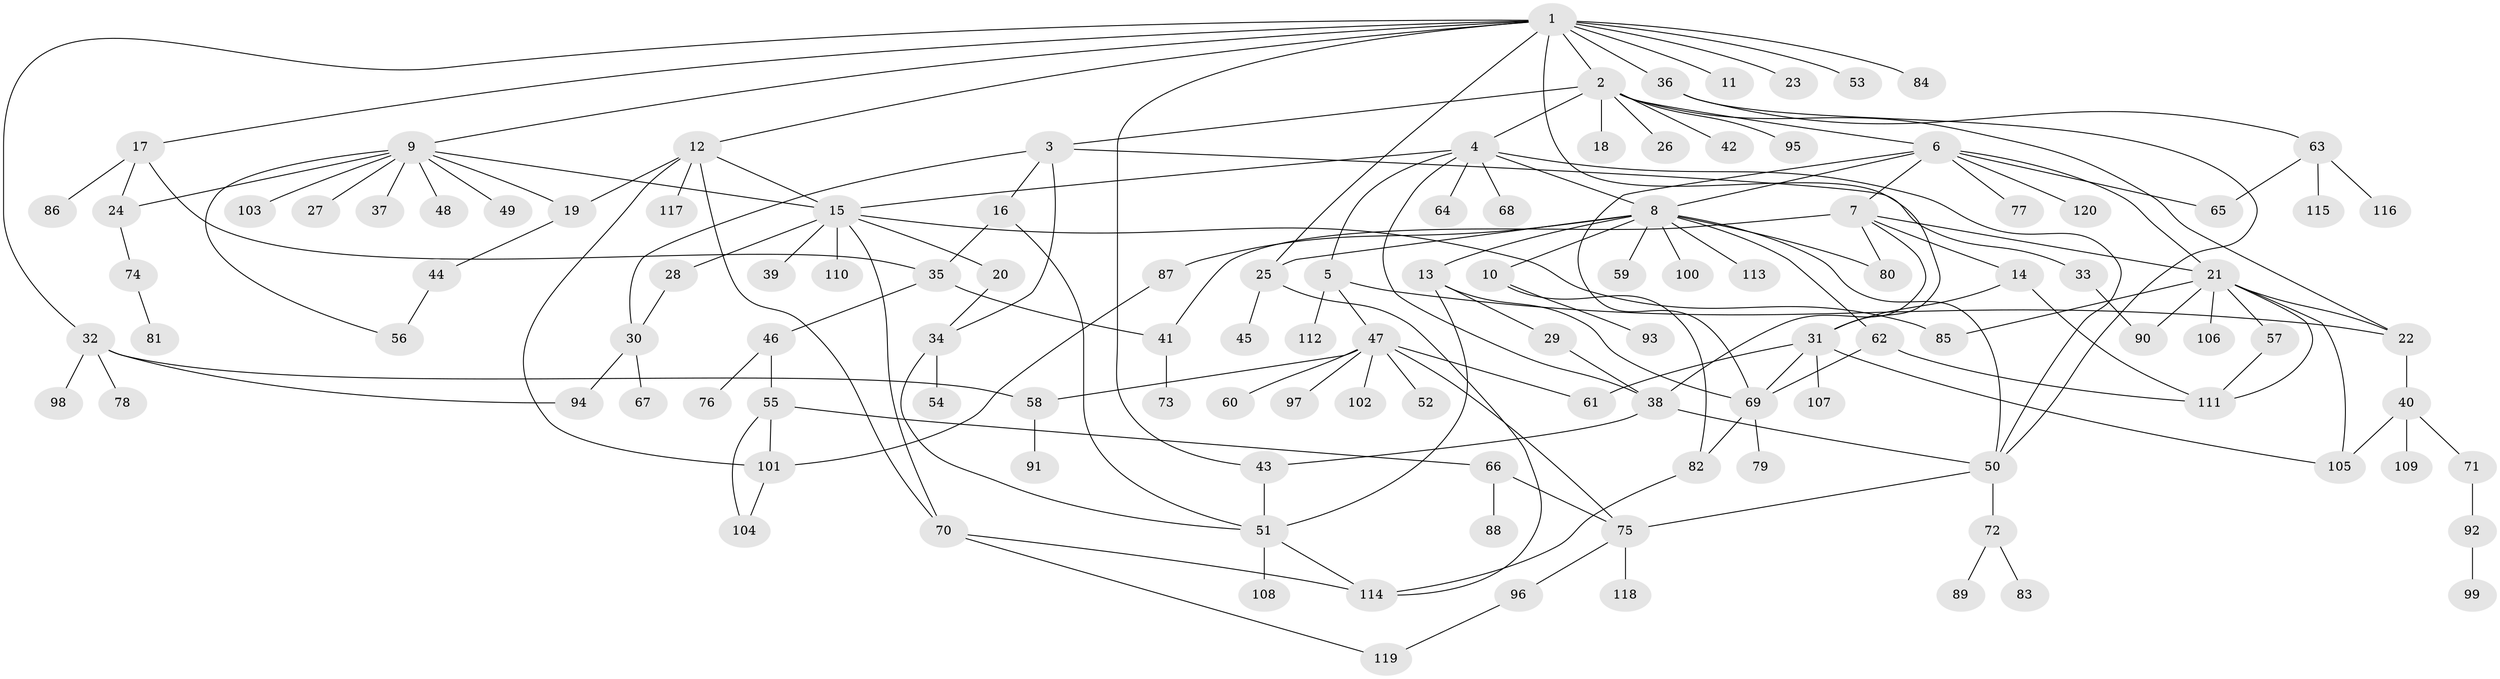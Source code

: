 // coarse degree distribution, {12: 0.011111111111111112, 8: 0.011111111111111112, 5: 0.044444444444444446, 10: 0.06666666666666667, 7: 0.05555555555555555, 2: 0.18888888888888888, 4: 0.06666666666666667, 1: 0.45555555555555555, 3: 0.06666666666666667, 6: 0.03333333333333333}
// Generated by graph-tools (version 1.1) at 2025/41/03/06/25 10:41:47]
// undirected, 120 vertices, 169 edges
graph export_dot {
graph [start="1"]
  node [color=gray90,style=filled];
  1;
  2;
  3;
  4;
  5;
  6;
  7;
  8;
  9;
  10;
  11;
  12;
  13;
  14;
  15;
  16;
  17;
  18;
  19;
  20;
  21;
  22;
  23;
  24;
  25;
  26;
  27;
  28;
  29;
  30;
  31;
  32;
  33;
  34;
  35;
  36;
  37;
  38;
  39;
  40;
  41;
  42;
  43;
  44;
  45;
  46;
  47;
  48;
  49;
  50;
  51;
  52;
  53;
  54;
  55;
  56;
  57;
  58;
  59;
  60;
  61;
  62;
  63;
  64;
  65;
  66;
  67;
  68;
  69;
  70;
  71;
  72;
  73;
  74;
  75;
  76;
  77;
  78;
  79;
  80;
  81;
  82;
  83;
  84;
  85;
  86;
  87;
  88;
  89;
  90;
  91;
  92;
  93;
  94;
  95;
  96;
  97;
  98;
  99;
  100;
  101;
  102;
  103;
  104;
  105;
  106;
  107;
  108;
  109;
  110;
  111;
  112;
  113;
  114;
  115;
  116;
  117;
  118;
  119;
  120;
  1 -- 2;
  1 -- 9;
  1 -- 11;
  1 -- 12;
  1 -- 17;
  1 -- 23;
  1 -- 25;
  1 -- 31;
  1 -- 32;
  1 -- 36;
  1 -- 43;
  1 -- 53;
  1 -- 84;
  2 -- 3;
  2 -- 4;
  2 -- 6;
  2 -- 18;
  2 -- 22;
  2 -- 26;
  2 -- 42;
  2 -- 95;
  3 -- 16;
  3 -- 30;
  3 -- 33;
  3 -- 34;
  4 -- 5;
  4 -- 8;
  4 -- 15;
  4 -- 38;
  4 -- 50;
  4 -- 64;
  4 -- 68;
  5 -- 22;
  5 -- 47;
  5 -- 112;
  6 -- 7;
  6 -- 8;
  6 -- 21;
  6 -- 65;
  6 -- 69;
  6 -- 77;
  6 -- 120;
  7 -- 14;
  7 -- 21;
  7 -- 38;
  7 -- 41;
  7 -- 80;
  8 -- 10;
  8 -- 13;
  8 -- 25;
  8 -- 50;
  8 -- 59;
  8 -- 62;
  8 -- 80;
  8 -- 87;
  8 -- 100;
  8 -- 113;
  9 -- 15;
  9 -- 19;
  9 -- 24;
  9 -- 27;
  9 -- 37;
  9 -- 48;
  9 -- 49;
  9 -- 56;
  9 -- 103;
  10 -- 82;
  10 -- 93;
  12 -- 15;
  12 -- 19;
  12 -- 70;
  12 -- 101;
  12 -- 117;
  13 -- 29;
  13 -- 51;
  13 -- 69;
  14 -- 31;
  14 -- 111;
  15 -- 20;
  15 -- 28;
  15 -- 39;
  15 -- 70;
  15 -- 85;
  15 -- 110;
  16 -- 35;
  16 -- 51;
  17 -- 24;
  17 -- 35;
  17 -- 86;
  19 -- 44;
  20 -- 34;
  21 -- 22;
  21 -- 57;
  21 -- 85;
  21 -- 90;
  21 -- 105;
  21 -- 106;
  21 -- 111;
  22 -- 40;
  24 -- 74;
  25 -- 45;
  25 -- 114;
  28 -- 30;
  29 -- 38;
  30 -- 67;
  30 -- 94;
  31 -- 61;
  31 -- 69;
  31 -- 105;
  31 -- 107;
  32 -- 58;
  32 -- 78;
  32 -- 94;
  32 -- 98;
  33 -- 90;
  34 -- 51;
  34 -- 54;
  35 -- 41;
  35 -- 46;
  36 -- 50;
  36 -- 63;
  38 -- 43;
  38 -- 50;
  40 -- 71;
  40 -- 105;
  40 -- 109;
  41 -- 73;
  43 -- 51;
  44 -- 56;
  46 -- 55;
  46 -- 76;
  47 -- 52;
  47 -- 58;
  47 -- 60;
  47 -- 61;
  47 -- 75;
  47 -- 97;
  47 -- 102;
  50 -- 72;
  50 -- 75;
  51 -- 108;
  51 -- 114;
  55 -- 66;
  55 -- 101;
  55 -- 104;
  57 -- 111;
  58 -- 91;
  62 -- 69;
  62 -- 111;
  63 -- 65;
  63 -- 115;
  63 -- 116;
  66 -- 75;
  66 -- 88;
  69 -- 79;
  69 -- 82;
  70 -- 114;
  70 -- 119;
  71 -- 92;
  72 -- 83;
  72 -- 89;
  74 -- 81;
  75 -- 96;
  75 -- 118;
  82 -- 114;
  87 -- 101;
  92 -- 99;
  96 -- 119;
  101 -- 104;
}
